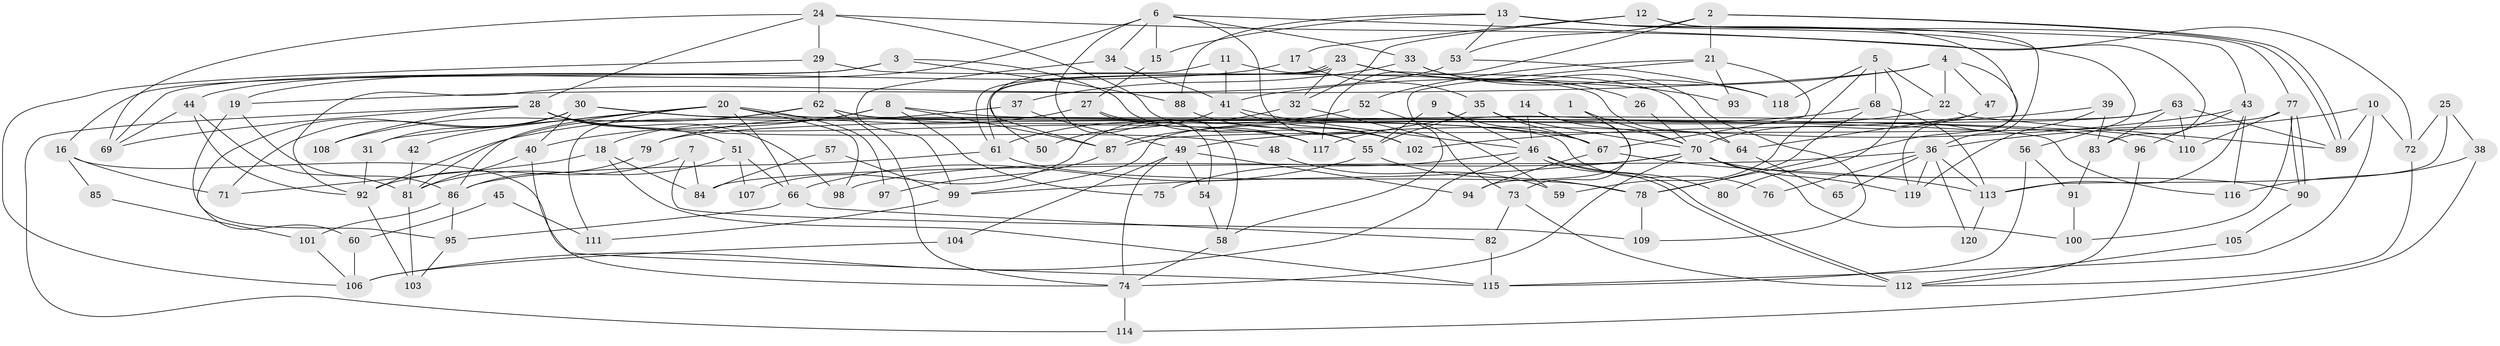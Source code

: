 // coarse degree distribution, {7: 0.11666666666666667, 5: 0.23333333333333334, 9: 0.08333333333333333, 8: 0.05, 4: 0.16666666666666666, 3: 0.16666666666666666, 13: 0.016666666666666666, 6: 0.15, 11: 0.016666666666666666}
// Generated by graph-tools (version 1.1) at 2025/37/03/04/25 23:37:01]
// undirected, 120 vertices, 240 edges
graph export_dot {
  node [color=gray90,style=filled];
  1;
  2;
  3;
  4;
  5;
  6;
  7;
  8;
  9;
  10;
  11;
  12;
  13;
  14;
  15;
  16;
  17;
  18;
  19;
  20;
  21;
  22;
  23;
  24;
  25;
  26;
  27;
  28;
  29;
  30;
  31;
  32;
  33;
  34;
  35;
  36;
  37;
  38;
  39;
  40;
  41;
  42;
  43;
  44;
  45;
  46;
  47;
  48;
  49;
  50;
  51;
  52;
  53;
  54;
  55;
  56;
  57;
  58;
  59;
  60;
  61;
  62;
  63;
  64;
  65;
  66;
  67;
  68;
  69;
  70;
  71;
  72;
  73;
  74;
  75;
  76;
  77;
  78;
  79;
  80;
  81;
  82;
  83;
  84;
  85;
  86;
  87;
  88;
  89;
  90;
  91;
  92;
  93;
  94;
  95;
  96;
  97;
  98;
  99;
  100;
  101;
  102;
  103;
  104;
  105;
  106;
  107;
  108;
  109;
  110;
  111;
  112;
  113;
  114;
  115;
  116;
  117;
  118;
  119;
  120;
  1 -- 70;
  1 -- 94;
  2 -- 89;
  2 -- 89;
  2 -- 53;
  2 -- 21;
  2 -- 117;
  3 -- 69;
  3 -- 117;
  3 -- 16;
  3 -- 88;
  4 -- 19;
  4 -- 22;
  4 -- 41;
  4 -- 47;
  4 -- 119;
  5 -- 22;
  5 -- 118;
  5 -- 59;
  5 -- 68;
  5 -- 80;
  6 -- 15;
  6 -- 34;
  6 -- 33;
  6 -- 44;
  6 -- 54;
  6 -- 83;
  6 -- 102;
  7 -- 84;
  7 -- 92;
  7 -- 109;
  8 -- 110;
  8 -- 87;
  8 -- 18;
  8 -- 40;
  8 -- 75;
  9 -- 46;
  9 -- 55;
  9 -- 67;
  10 -- 72;
  10 -- 89;
  10 -- 36;
  10 -- 115;
  11 -- 64;
  11 -- 41;
  11 -- 87;
  12 -- 36;
  12 -- 17;
  12 -- 32;
  12 -- 77;
  13 -- 43;
  13 -- 88;
  13 -- 15;
  13 -- 53;
  13 -- 56;
  13 -- 78;
  14 -- 70;
  14 -- 46;
  14 -- 73;
  15 -- 27;
  16 -- 115;
  16 -- 71;
  16 -- 85;
  17 -- 35;
  17 -- 19;
  18 -- 71;
  18 -- 84;
  18 -- 115;
  19 -- 95;
  19 -- 86;
  20 -- 98;
  20 -- 96;
  20 -- 31;
  20 -- 42;
  20 -- 66;
  20 -- 86;
  20 -- 97;
  20 -- 111;
  21 -- 67;
  21 -- 52;
  21 -- 58;
  21 -- 93;
  22 -- 87;
  22 -- 89;
  23 -- 61;
  23 -- 61;
  23 -- 32;
  23 -- 26;
  23 -- 50;
  23 -- 93;
  24 -- 72;
  24 -- 55;
  24 -- 28;
  24 -- 29;
  24 -- 69;
  25 -- 38;
  25 -- 113;
  25 -- 72;
  26 -- 70;
  27 -- 117;
  27 -- 58;
  27 -- 79;
  28 -- 117;
  28 -- 48;
  28 -- 51;
  28 -- 69;
  28 -- 98;
  28 -- 108;
  28 -- 114;
  29 -- 62;
  29 -- 64;
  29 -- 106;
  30 -- 55;
  30 -- 40;
  30 -- 31;
  30 -- 60;
  30 -- 71;
  30 -- 116;
  31 -- 92;
  32 -- 73;
  32 -- 107;
  33 -- 109;
  33 -- 37;
  33 -- 118;
  34 -- 41;
  34 -- 99;
  35 -- 70;
  35 -- 55;
  35 -- 67;
  36 -- 113;
  36 -- 65;
  36 -- 76;
  36 -- 84;
  36 -- 119;
  36 -- 120;
  37 -- 92;
  37 -- 49;
  38 -- 116;
  38 -- 114;
  39 -- 119;
  39 -- 83;
  39 -- 102;
  40 -- 81;
  40 -- 74;
  41 -- 102;
  41 -- 46;
  41 -- 50;
  42 -- 81;
  43 -- 49;
  43 -- 113;
  43 -- 96;
  43 -- 116;
  44 -- 69;
  44 -- 81;
  44 -- 92;
  45 -- 60;
  45 -- 111;
  46 -- 112;
  46 -- 112;
  46 -- 75;
  46 -- 80;
  46 -- 106;
  47 -- 70;
  47 -- 64;
  48 -- 59;
  49 -- 54;
  49 -- 74;
  49 -- 94;
  49 -- 104;
  51 -- 81;
  51 -- 66;
  51 -- 107;
  52 -- 61;
  52 -- 59;
  53 -- 92;
  53 -- 118;
  54 -- 58;
  55 -- 66;
  55 -- 78;
  56 -- 115;
  56 -- 91;
  57 -- 84;
  57 -- 99;
  58 -- 74;
  60 -- 106;
  61 -- 86;
  61 -- 78;
  62 -- 67;
  62 -- 74;
  62 -- 76;
  62 -- 81;
  62 -- 108;
  63 -- 83;
  63 -- 79;
  63 -- 89;
  63 -- 99;
  63 -- 110;
  64 -- 65;
  66 -- 82;
  66 -- 95;
  67 -- 94;
  67 -- 113;
  68 -- 78;
  68 -- 113;
  68 -- 117;
  70 -- 119;
  70 -- 74;
  70 -- 90;
  70 -- 98;
  70 -- 99;
  70 -- 100;
  72 -- 112;
  73 -- 82;
  73 -- 112;
  74 -- 114;
  77 -- 90;
  77 -- 90;
  77 -- 87;
  77 -- 100;
  77 -- 110;
  78 -- 109;
  79 -- 86;
  81 -- 103;
  82 -- 115;
  83 -- 91;
  85 -- 101;
  86 -- 95;
  86 -- 101;
  87 -- 97;
  88 -- 102;
  90 -- 105;
  91 -- 100;
  92 -- 103;
  95 -- 103;
  96 -- 112;
  99 -- 111;
  101 -- 106;
  104 -- 106;
  105 -- 112;
  113 -- 120;
}
